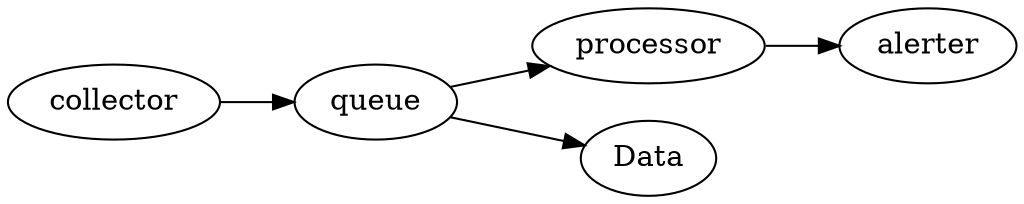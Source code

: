 digraph g {
  rankdir = "LR";
  collector -> queue;
  queue -> processor;
  processor -> alerter;
  queue -> Data;
}
